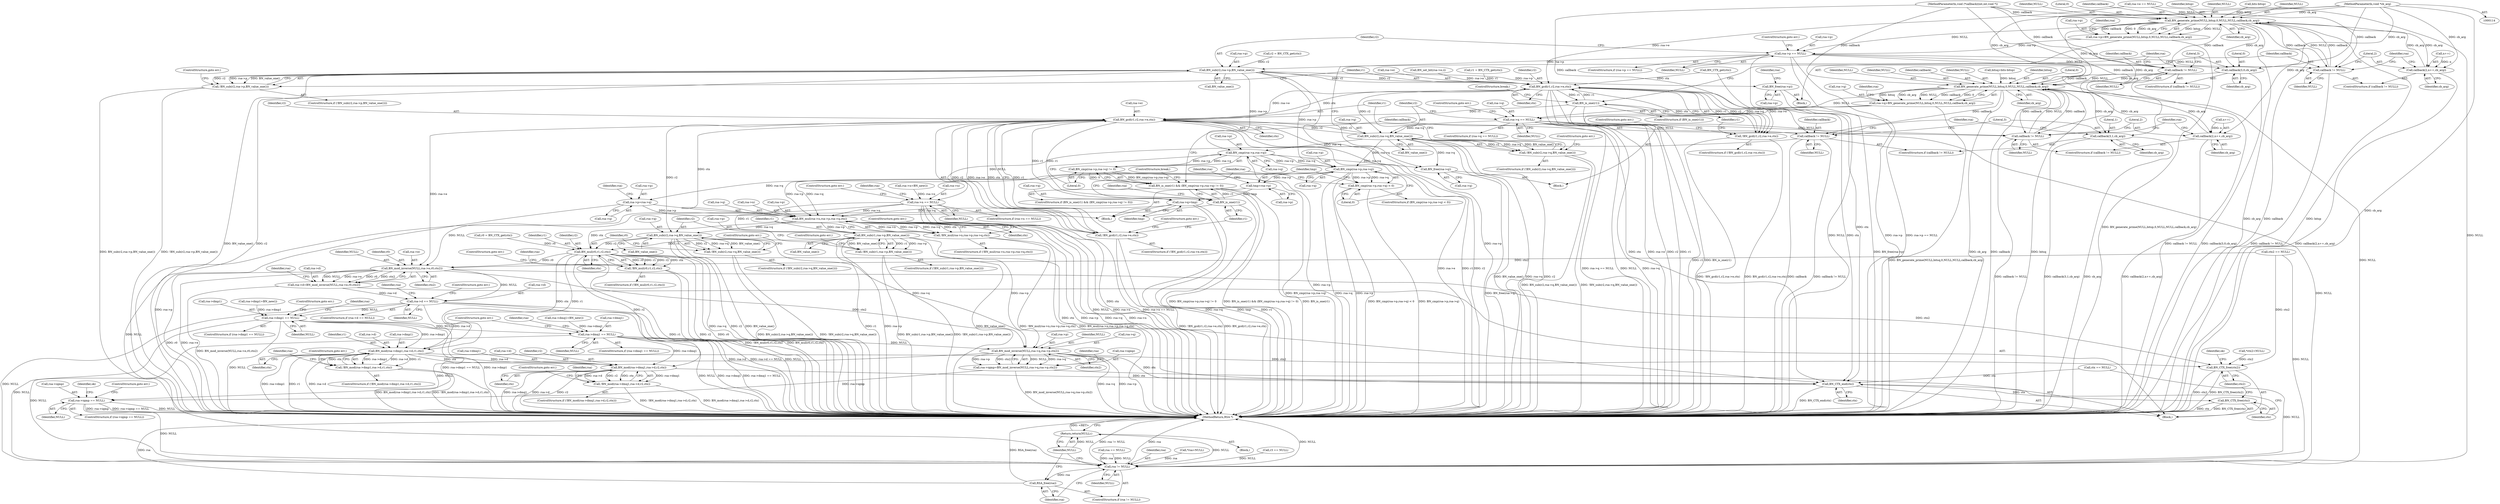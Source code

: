 digraph "0_openssl_db82b8f9bd432a59aea8e1014694e15fc457c2bb@pointer" {
"1000118" [label="(MethodParameterIn,void *cb_arg)"];
"1000262" [label="(Call,BN_generate_prime(NULL,bitsp,0,NULL,NULL,callback,cb_arg))"];
"1000258" [label="(Call,rsa->p=BN_generate_prime(NULL,bitsp,0,NULL,NULL,callback,cb_arg))"];
"1000271" [label="(Call,rsa->p == NULL)"];
"1000279" [label="(Call,BN_sub(r2,rsa->p,BN_value_one()))"];
"1000278" [label="(Call,!BN_sub(r2,rsa->p,BN_value_one()))"];
"1000288" [label="(Call,BN_gcd(r1,r2,rsa->e,ctx))"];
"1000287" [label="(Call,!BN_gcd(r1,r2,rsa->e,ctx))"];
"1000297" [label="(Call,BN_is_one(r1))"];
"1000353" [label="(Call,BN_gcd(r1,r2,rsa->e,ctx))"];
"1000344" [label="(Call,BN_sub(r2,rsa->q,BN_value_one()))"];
"1000343" [label="(Call,!BN_sub(r2,rsa->q,BN_value_one()))"];
"1000366" [label="(Call,BN_cmp(rsa->p,rsa->q))"];
"1000365" [label="(Call,BN_cmp(rsa->p,rsa->q) != 0)"];
"1000362" [label="(Call,BN_is_one(r1) && (BN_cmp(rsa->p,rsa->q) != 0))"];
"1000384" [label="(Call,BN_free(rsa->q))"];
"1000398" [label="(Call,BN_cmp(rsa->p,rsa->q))"];
"1000397" [label="(Call,BN_cmp(rsa->p,rsa->q) < 0)"];
"1000407" [label="(Call,tmp=rsa->p)"];
"1000419" [label="(Call,rsa->q=tmp)"];
"1000438" [label="(Call,BN_mul(rsa->n,rsa->p,rsa->q,ctx))"];
"1000437" [label="(Call,!BN_mul(rsa->n,rsa->p,rsa->q,ctx))"];
"1000452" [label="(Call,BN_sub(r1,rsa->p,BN_value_one()))"];
"1000451" [label="(Call,!BN_sub(r1,rsa->p,BN_value_one()))"];
"1000470" [label="(Call,BN_mul(r0,r1,r2,ctx))"];
"1000469" [label="(Call,!BN_mul(r0,r1,r2,ctx))"];
"1000480" [label="(Call,BN_mod_inverse(NULL,rsa->e,r0,ctx2))"];
"1000476" [label="(Call,rsa->d=BN_mod_inverse(NULL,rsa->e,r0,ctx2))"];
"1000488" [label="(Call,rsa->d == NULL)"];
"1000500" [label="(Call,rsa->dmp1 == NULL)"];
"1000508" [label="(Call,BN_mod(rsa->dmp1,rsa->d,r1,ctx))"];
"1000507" [label="(Call,!BN_mod(rsa->dmp1,rsa->d,r1,ctx))"];
"1000532" [label="(Call,BN_mod(rsa->dmq1,rsa->d,r2,ctx))"];
"1000531" [label="(Call,!BN_mod(rsa->dmq1,rsa->d,r2,ctx))"];
"1000578" [label="(Call,BN_CTX_end(ctx))"];
"1000580" [label="(Call,BN_CTX_free(ctx))"];
"1000524" [label="(Call,rsa->dmq1 == NULL)"];
"1000546" [label="(Call,BN_mod_inverse(NULL,rsa->q,rsa->p,ctx2))"];
"1000542" [label="(Call,rsa->iqmp=BN_mod_inverse(NULL,rsa->q,rsa->p,ctx2))"];
"1000556" [label="(Call,rsa->iqmp == NULL)"];
"1000589" [label="(Call,rsa != NULL)"];
"1000592" [label="(Call,RSA_free(rsa))"];
"1000594" [label="(Return,return(NULL);)"];
"1000582" [label="(Call,BN_CTX_free(ctx2))"];
"1000461" [label="(Call,BN_sub(r2,rsa->q,BN_value_one()))"];
"1000460" [label="(Call,!BN_sub(r2,rsa->q,BN_value_one()))"];
"1000412" [label="(Call,rsa->p=rsa->q)"];
"1000352" [label="(Call,!BN_gcd(r1,r2,rsa->e,ctx))"];
"1000363" [label="(Call,BN_is_one(r1))"];
"1000309" [label="(Call,BN_free(rsa->p))"];
"1000301" [label="(Call,callback != NULL)"];
"1000314" [label="(Call,callback != NULL)"];
"1000327" [label="(Call,BN_generate_prime(NULL,bitsq,0,NULL,NULL,callback,cb_arg))"];
"1000323" [label="(Call,rsa->q=BN_generate_prime(NULL,bitsq,0,NULL,NULL,callback,cb_arg))"];
"1000336" [label="(Call,rsa->q == NULL)"];
"1000376" [label="(Call,callback != NULL)"];
"1000389" [label="(Call,callback != NULL)"];
"1000430" [label="(Call,rsa->n == NULL)"];
"1000379" [label="(Call,callback(2,n++,cb_arg))"];
"1000392" [label="(Call,callback(3,1,cb_arg))"];
"1000304" [label="(Call,callback(2,n++,cb_arg))"];
"1000317" [label="(Call,callback(3,0,cb_arg))"];
"1000334" [label="(Identifier,cb_arg)"];
"1000530" [label="(ControlStructure,if (!BN_mod(rsa->dmq1,rsa->d,r2,ctx)))"];
"1000457" [label="(Call,BN_value_one())"];
"1000487" [label="(ControlStructure,if (rsa->d == NULL))"];
"1000481" [label="(Identifier,NULL)"];
"1000586" [label="(Identifier,ok)"];
"1000264" [label="(Identifier,bitsp)"];
"1000389" [label="(Call,callback != NULL)"];
"1000336" [label="(Call,rsa->q == NULL)"];
"1000251" [label="(Call,BN_set_bit(rsa->e,i))"];
"1000119" [label="(Block,)"];
"1000520" [label="(Identifier,rsa)"];
"1000454" [label="(Call,rsa->p)"];
"1000581" [label="(Identifier,ctx)"];
"1000436" [label="(ControlStructure,if (!BN_mul(rsa->n,rsa->p,rsa->q,ctx)))"];
"1000216" [label="(Call,rsa == NULL)"];
"1000325" [label="(Identifier,rsa)"];
"1000466" [label="(Call,BN_value_one())"];
"1000524" [label="(Call,rsa->dmq1 == NULL)"];
"1000298" [label="(Identifier,r1)"];
"1000392" [label="(Call,callback(3,1,cb_arg))"];
"1000533" [label="(Call,rsa->dmq1)"];
"1000402" [label="(Call,rsa->q)"];
"1000333" [label="(Identifier,callback)"];
"1000556" [label="(Call,rsa->iqmp == NULL)"];
"1000578" [label="(Call,BN_CTX_end(ctx))"];
"1000263" [label="(Identifier,NULL)"];
"1000431" [label="(Call,rsa->n)"];
"1000324" [label="(Call,rsa->q)"];
"1000435" [label="(ControlStructure,goto err;)"];
"1000453" [label="(Identifier,r1)"];
"1000448" [label="(Identifier,ctx)"];
"1000296" [label="(ControlStructure,if (BN_is_one(r1)))"];
"1000289" [label="(Identifier,r1)"];
"1000270" [label="(ControlStructure,if (rsa->p == NULL))"];
"1000346" [label="(Call,rsa->q)"];
"1000588" [label="(ControlStructure,if (rsa != NULL))"];
"1000469" [label="(Call,!BN_mul(r0,r1,r2,ctx))"];
"1000390" [label="(Identifier,callback)"];
"1000315" [label="(Identifier,callback)"];
"1000378" [label="(Identifier,NULL)"];
"1000302" [label="(Identifier,callback)"];
"1000284" [label="(Call,BN_value_one())"];
"1000582" [label="(Call,BN_CTX_free(ctx2))"];
"1000209" [label="(Call,bits-bitsp)"];
"1000485" [label="(Identifier,r0)"];
"1000458" [label="(ControlStructure,goto err;)"];
"1000332" [label="(Identifier,NULL)"];
"1000272" [label="(Call,rsa->p)"];
"1000551" [label="(Call,rsa->p)"];
"1000285" [label="(ControlStructure,goto err;)"];
"1000493" [label="(ControlStructure,goto err;)"];
"1000343" [label="(Call,!BN_sub(r2,rsa->q,BN_value_one()))"];
"1000342" [label="(ControlStructure,if (!BN_sub(r2,rsa->q,BN_value_one())))"];
"1000361" [label="(ControlStructure,if (BN_is_one(r1) && (BN_cmp(rsa->p,rsa->q) != 0)))"];
"1000257" [label="(Block,)"];
"1000397" [label="(Call,BN_cmp(rsa->p,rsa->q) < 0)"];
"1000489" [label="(Call,rsa->d)"];
"1000501" [label="(Call,rsa->dmp1)"];
"1000331" [label="(Identifier,NULL)"];
"1000338" [label="(Identifier,rsa)"];
"1000179" [label="(Call,r0 = BN_CTX_get(ctx))"];
"1000590" [label="(Identifier,rsa)"];
"1000290" [label="(Identifier,r2)"];
"1000460" [label="(Call,!BN_sub(r2,rsa->q,BN_value_one()))"];
"1000388" [label="(ControlStructure,if (callback != NULL))"];
"1000306" [label="(Call,n++)"];
"1000193" [label="(Call,BN_CTX_get(ctx))"];
"1000529" [label="(ControlStructure,goto err;)"];
"1000500" [label="(Call,rsa->dmp1 == NULL)"];
"1000322" [label="(Block,)"];
"1000291" [label="(Call,rsa->e)"];
"1000269" [label="(Identifier,cb_arg)"];
"1000118" [label="(MethodParameterIn,void *cb_arg)"];
"1000297" [label="(Call,BN_is_one(r1))"];
"1000534" [label="(Identifier,rsa)"];
"1000311" [label="(Identifier,rsa)"];
"1000317" [label="(Call,callback(3,0,cb_arg))"];
"1000381" [label="(Call,n++)"];
"1000294" [label="(Identifier,ctx)"];
"1000374" [label="(ControlStructure,break;)"];
"1000477" [label="(Call,rsa->d)"];
"1000368" [label="(Identifier,rsa)"];
"1000345" [label="(Identifier,r2)"];
"1000554" [label="(Identifier,ctx2)"];
"1000451" [label="(Call,!BN_sub(r1,rsa->p,BN_value_one()))"];
"1000518" [label="(Call,rsa->dmq1=BN_new())"];
"1000467" [label="(ControlStructure,goto err;)"];
"1000515" [label="(Identifier,r1)"];
"1000288" [label="(Call,BN_gcd(r1,r2,rsa->e,ctx))"];
"1000366" [label="(Call,BN_cmp(rsa->p,rsa->q))"];
"1000398" [label="(Call,BN_cmp(rsa->p,rsa->q))"];
"1000544" [label="(Identifier,rsa)"];
"1000440" [label="(Identifier,rsa)"];
"1000394" [label="(Literal,1)"];
"1000589" [label="(Call,rsa != NULL)"];
"1000480" [label="(Call,BN_mod_inverse(NULL,rsa->e,r0,ctx2))"];
"1000276" [label="(ControlStructure,goto err;)"];
"1000450" [label="(ControlStructure,if (!BN_sub(r1,rsa->p,BN_value_one())))"];
"1000173" [label="(Call,ctx2 == NULL)"];
"1000226" [label="(Call,rsa->e == NULL)"];
"1000280" [label="(Identifier,r2)"];
"1000536" [label="(Call,rsa->d)"];
"1000352" [label="(Call,!BN_gcd(r1,r2,rsa->e,ctx))"];
"1000301" [label="(Call,callback != NULL)"];
"1000287" [label="(Call,!BN_gcd(r1,r2,rsa->e,ctx))"];
"1000471" [label="(Identifier,r0)"];
"1000499" [label="(ControlStructure,if (rsa->dmp1 == NULL))"];
"1000528" [label="(Identifier,NULL)"];
"1000354" [label="(Identifier,r1)"];
"1000370" [label="(Call,rsa->q)"];
"1000486" [label="(Identifier,ctx2)"];
"1000299" [label="(ControlStructure,break;)"];
"1000376" [label="(Call,callback != NULL)"];
"1000507" [label="(Call,!BN_mod(rsa->dmp1,rsa->d,r1,ctx))"];
"1000547" [label="(Identifier,NULL)"];
"1000472" [label="(Identifier,r1)"];
"1000275" [label="(Identifier,NULL)"];
"1000259" [label="(Call,rsa->p)"];
"1000416" [label="(Call,rsa->q)"];
"1000318" [label="(Literal,3)"];
"1000351" [label="(ControlStructure,if (!BN_gcd(r1,r2,rsa->e,ctx)))"];
"1000121" [label="(Call,*rsa=NULL)"];
"1000476" [label="(Call,rsa->d=BN_mod_inverse(NULL,rsa->e,r0,ctx2))"];
"1000305" [label="(Literal,2)"];
"1000445" [label="(Call,rsa->q)"];
"1000439" [label="(Call,rsa->n)"];
"1000353" [label="(Call,BN_gcd(r1,r2,rsa->e,ctx))"];
"1000367" [label="(Call,rsa->p)"];
"1000335" [label="(ControlStructure,if (rsa->q == NULL))"];
"1000385" [label="(Call,rsa->q)"];
"1000314" [label="(Call,callback != NULL)"];
"1000350" [label="(ControlStructure,goto err;)"];
"1000267" [label="(Identifier,NULL)"];
"1000183" [label="(Call,r1 = BN_CTX_get(ctx))"];
"1000271" [label="(Call,rsa->p == NULL)"];
"1000512" [label="(Call,rsa->d)"];
"1000426" [label="(Identifier,rsa)"];
"1000473" [label="(Identifier,r2)"];
"1000494" [label="(Call,rsa->dmp1=BN_new())"];
"1000594" [label="(Return,return(NULL);)"];
"1000158" [label="(Call,*ctx2=NULL)"];
"1000165" [label="(Call,ctx == NULL)"];
"1000463" [label="(Call,rsa->q)"];
"1000468" [label="(ControlStructure,if (!BN_mul(r0,r1,r2,ctx)))"];
"1000310" [label="(Call,rsa->p)"];
"1000323" [label="(Call,rsa->q=BN_generate_prime(NULL,bitsq,0,NULL,NULL,callback,cb_arg))"];
"1000295" [label="(ControlStructure,goto err;)"];
"1000286" [label="(ControlStructure,if (!BN_gcd(r1,r2,rsa->e,ctx)))"];
"1000599" [label="(MethodReturn,RSA *)"];
"1000300" [label="(ControlStructure,if (callback != NULL))"];
"1000320" [label="(Identifier,cb_arg)"];
"1000412" [label="(Call,rsa->p=rsa->q)"];
"1000580" [label="(Call,BN_CTX_free(ctx))"];
"1000591" [label="(Identifier,NULL)"];
"1000423" [label="(Identifier,tmp)"];
"1000419" [label="(Call,rsa->q=tmp)"];
"1000266" [label="(Identifier,NULL)"];
"1000558" [label="(Identifier,rsa)"];
"1000328" [label="(Identifier,NULL)"];
"1000379" [label="(Call,callback(2,n++,cb_arg))"];
"1000363" [label="(Call,BN_is_one(r1))"];
"1000420" [label="(Call,rsa->q)"];
"1000273" [label="(Identifier,rsa)"];
"1000504" [label="(Identifier,NULL)"];
"1000281" [label="(Call,rsa->p)"];
"1000434" [label="(Identifier,NULL)"];
"1000540" [label="(Identifier,ctx)"];
"1000380" [label="(Literal,2)"];
"1000303" [label="(Identifier,NULL)"];
"1000313" [label="(ControlStructure,if (callback != NULL))"];
"1000414" [label="(Identifier,rsa)"];
"1000525" [label="(Call,rsa->dmq1)"];
"1000260" [label="(Identifier,rsa)"];
"1000117" [label="(MethodParameterIn,void (*callback)(int,int,void *))"];
"1000595" [label="(Identifier,NULL)"];
"1000539" [label="(Identifier,r2)"];
"1000517" [label="(ControlStructure,goto err;)"];
"1000384" [label="(Call,BN_free(rsa->q))"];
"1000470" [label="(Call,BN_mul(r0,r1,r2,ctx))"];
"1000308" [label="(Identifier,cb_arg)"];
"1000355" [label="(Identifier,r2)"];
"1000373" [label="(Literal,0)"];
"1000474" [label="(Identifier,ctx)"];
"1000475" [label="(ControlStructure,goto err;)"];
"1000340" [label="(Identifier,NULL)"];
"1000560" [label="(Identifier,NULL)"];
"1000187" [label="(Call,r2 = BN_CTX_get(ctx))"];
"1000430" [label="(Call,rsa->n == NULL)"];
"1000506" [label="(ControlStructure,if (!BN_mod(rsa->dmp1,rsa->d,r1,ctx)))"];
"1000344" [label="(Call,BN_sub(r2,rsa->q,BN_value_one()))"];
"1000327" [label="(Call,BN_generate_prime(NULL,bitsq,0,NULL,NULL,callback,cb_arg))"];
"1000592" [label="(Call,RSA_free(rsa))"];
"1000319" [label="(Literal,0)"];
"1000393" [label="(Literal,3)"];
"1000492" [label="(Identifier,NULL)"];
"1000377" [label="(Identifier,callback)"];
"1000396" [label="(ControlStructure,if (BN_cmp(rsa->p,rsa->q) < 0))"];
"1000452" [label="(Call,BN_sub(r1,rsa->p,BN_value_one()))"];
"1000561" [label="(ControlStructure,goto err;)"];
"1000360" [label="(ControlStructure,goto err;)"];
"1000409" [label="(Call,rsa->p)"];
"1000459" [label="(ControlStructure,if (!BN_sub(r2,rsa->q,BN_value_one())))"];
"1000557" [label="(Call,rsa->iqmp)"];
"1000316" [label="(Identifier,NULL)"];
"1000505" [label="(ControlStructure,goto err;)"];
"1000362" [label="(Call,BN_is_one(r1) && (BN_cmp(rsa->p,rsa->q) != 0))"];
"1000543" [label="(Call,rsa->iqmp)"];
"1000424" [label="(Call,rsa->n=BN_new())"];
"1000406" [label="(Block,)"];
"1000341" [label="(ControlStructure,goto err;)"];
"1000386" [label="(Identifier,rsa)"];
"1000359" [label="(Identifier,ctx)"];
"1000438" [label="(Call,BN_mul(rsa->n,rsa->p,rsa->q,ctx))"];
"1000478" [label="(Identifier,rsa)"];
"1000482" [label="(Call,rsa->e)"];
"1000510" [label="(Identifier,rsa)"];
"1000207" [label="(Call,bitsq=bits-bitsp)"];
"1000265" [label="(Literal,0)"];
"1000516" [label="(Identifier,ctx)"];
"1000509" [label="(Call,rsa->dmp1)"];
"1000268" [label="(Identifier,callback)"];
"1000531" [label="(Call,!BN_mod(rsa->dmq1,rsa->d,r2,ctx))"];
"1000563" [label="(Identifier,ok)"];
"1000349" [label="(Call,BN_value_one())"];
"1000408" [label="(Identifier,tmp)"];
"1000546" [label="(Call,BN_mod_inverse(NULL,rsa->q,rsa->p,ctx2))"];
"1000532" [label="(Call,BN_mod(rsa->dmq1,rsa->d,r2,ctx))"];
"1000462" [label="(Identifier,r2)"];
"1000400" [label="(Identifier,rsa)"];
"1000437" [label="(Call,!BN_mul(rsa->n,rsa->p,rsa->q,ctx))"];
"1000356" [label="(Call,rsa->e)"];
"1000258" [label="(Call,rsa->p=BN_generate_prime(NULL,bitsp,0,NULL,NULL,callback,cb_arg))"];
"1000488" [label="(Call,rsa->d == NULL)"];
"1000262" [label="(Call,BN_generate_prime(NULL,bitsp,0,NULL,NULL,callback,cb_arg))"];
"1000364" [label="(Identifier,r1)"];
"1000395" [label="(Identifier,cb_arg)"];
"1000461" [label="(Call,BN_sub(r2,rsa->q,BN_value_one()))"];
"1000399" [label="(Call,rsa->p)"];
"1000548" [label="(Call,rsa->q)"];
"1000541" [label="(ControlStructure,goto err;)"];
"1000583" [label="(Identifier,ctx2)"];
"1000413" [label="(Call,rsa->p)"];
"1000593" [label="(Identifier,rsa)"];
"1000442" [label="(Call,rsa->p)"];
"1000496" [label="(Identifier,rsa)"];
"1000542" [label="(Call,rsa->iqmp=BN_mod_inverse(NULL,rsa->q,rsa->p,ctx2))"];
"1000407" [label="(Call,tmp=rsa->p)"];
"1000587" [label="(Block,)"];
"1000579" [label="(Identifier,ctx)"];
"1000429" [label="(ControlStructure,if (rsa->n == NULL))"];
"1000555" [label="(ControlStructure,if (rsa->iqmp == NULL))"];
"1000391" [label="(Identifier,NULL)"];
"1000383" [label="(Identifier,cb_arg)"];
"1000490" [label="(Identifier,rsa)"];
"1000523" [label="(ControlStructure,if (rsa->dmq1 == NULL))"];
"1000304" [label="(Call,callback(2,n++,cb_arg))"];
"1000196" [label="(Call,r3 == NULL)"];
"1000421" [label="(Identifier,rsa)"];
"1000329" [label="(Identifier,bitsq)"];
"1000365" [label="(Call,BN_cmp(rsa->p,rsa->q) != 0)"];
"1000330" [label="(Literal,0)"];
"1000375" [label="(ControlStructure,if (callback != NULL))"];
"1000405" [label="(Literal,0)"];
"1000278" [label="(Call,!BN_sub(r2,rsa->p,BN_value_one()))"];
"1000449" [label="(ControlStructure,goto err;)"];
"1000508" [label="(Call,BN_mod(rsa->dmp1,rsa->d,r1,ctx))"];
"1000279" [label="(Call,BN_sub(r2,rsa->p,BN_value_one()))"];
"1000337" [label="(Call,rsa->q)"];
"1000277" [label="(ControlStructure,if (!BN_sub(r2,rsa->p,BN_value_one())))"];
"1000309" [label="(Call,BN_free(rsa->p))"];
"1000118" -> "1000114"  [label="AST: "];
"1000118" -> "1000599"  [label="DDG: cb_arg"];
"1000118" -> "1000262"  [label="DDG: cb_arg"];
"1000118" -> "1000304"  [label="DDG: cb_arg"];
"1000118" -> "1000317"  [label="DDG: cb_arg"];
"1000118" -> "1000327"  [label="DDG: cb_arg"];
"1000118" -> "1000379"  [label="DDG: cb_arg"];
"1000118" -> "1000392"  [label="DDG: cb_arg"];
"1000262" -> "1000258"  [label="AST: "];
"1000262" -> "1000269"  [label="CFG: "];
"1000263" -> "1000262"  [label="AST: "];
"1000264" -> "1000262"  [label="AST: "];
"1000265" -> "1000262"  [label="AST: "];
"1000266" -> "1000262"  [label="AST: "];
"1000267" -> "1000262"  [label="AST: "];
"1000268" -> "1000262"  [label="AST: "];
"1000269" -> "1000262"  [label="AST: "];
"1000258" -> "1000262"  [label="CFG: "];
"1000262" -> "1000599"  [label="DDG: cb_arg"];
"1000262" -> "1000599"  [label="DDG: callback"];
"1000262" -> "1000599"  [label="DDG: bitsp"];
"1000262" -> "1000258"  [label="DDG: bitsp"];
"1000262" -> "1000258"  [label="DDG: NULL"];
"1000262" -> "1000258"  [label="DDG: callback"];
"1000262" -> "1000258"  [label="DDG: 0"];
"1000262" -> "1000258"  [label="DDG: cb_arg"];
"1000301" -> "1000262"  [label="DDG: NULL"];
"1000301" -> "1000262"  [label="DDG: callback"];
"1000226" -> "1000262"  [label="DDG: NULL"];
"1000209" -> "1000262"  [label="DDG: bitsp"];
"1000117" -> "1000262"  [label="DDG: callback"];
"1000304" -> "1000262"  [label="DDG: cb_arg"];
"1000262" -> "1000271"  [label="DDG: NULL"];
"1000262" -> "1000301"  [label="DDG: callback"];
"1000262" -> "1000304"  [label="DDG: cb_arg"];
"1000262" -> "1000314"  [label="DDG: callback"];
"1000262" -> "1000317"  [label="DDG: cb_arg"];
"1000262" -> "1000327"  [label="DDG: cb_arg"];
"1000258" -> "1000257"  [label="AST: "];
"1000259" -> "1000258"  [label="AST: "];
"1000273" -> "1000258"  [label="CFG: "];
"1000258" -> "1000599"  [label="DDG: BN_generate_prime(NULL,bitsp,0,NULL,NULL,callback,cb_arg)"];
"1000258" -> "1000271"  [label="DDG: rsa->p"];
"1000271" -> "1000270"  [label="AST: "];
"1000271" -> "1000275"  [label="CFG: "];
"1000272" -> "1000271"  [label="AST: "];
"1000275" -> "1000271"  [label="AST: "];
"1000276" -> "1000271"  [label="CFG: "];
"1000280" -> "1000271"  [label="CFG: "];
"1000271" -> "1000599"  [label="DDG: NULL"];
"1000271" -> "1000599"  [label="DDG: rsa->p"];
"1000271" -> "1000599"  [label="DDG: rsa->p == NULL"];
"1000271" -> "1000279"  [label="DDG: rsa->p"];
"1000271" -> "1000301"  [label="DDG: NULL"];
"1000271" -> "1000314"  [label="DDG: NULL"];
"1000271" -> "1000589"  [label="DDG: NULL"];
"1000279" -> "1000278"  [label="AST: "];
"1000279" -> "1000284"  [label="CFG: "];
"1000280" -> "1000279"  [label="AST: "];
"1000281" -> "1000279"  [label="AST: "];
"1000284" -> "1000279"  [label="AST: "];
"1000278" -> "1000279"  [label="CFG: "];
"1000279" -> "1000599"  [label="DDG: BN_value_one()"];
"1000279" -> "1000599"  [label="DDG: r2"];
"1000279" -> "1000599"  [label="DDG: rsa->p"];
"1000279" -> "1000278"  [label="DDG: r2"];
"1000279" -> "1000278"  [label="DDG: rsa->p"];
"1000279" -> "1000278"  [label="DDG: BN_value_one()"];
"1000187" -> "1000279"  [label="DDG: r2"];
"1000288" -> "1000279"  [label="DDG: r2"];
"1000279" -> "1000288"  [label="DDG: r2"];
"1000279" -> "1000309"  [label="DDG: rsa->p"];
"1000279" -> "1000366"  [label="DDG: rsa->p"];
"1000279" -> "1000398"  [label="DDG: rsa->p"];
"1000278" -> "1000277"  [label="AST: "];
"1000285" -> "1000278"  [label="CFG: "];
"1000289" -> "1000278"  [label="CFG: "];
"1000278" -> "1000599"  [label="DDG: !BN_sub(r2,rsa->p,BN_value_one())"];
"1000278" -> "1000599"  [label="DDG: BN_sub(r2,rsa->p,BN_value_one())"];
"1000288" -> "1000287"  [label="AST: "];
"1000288" -> "1000294"  [label="CFG: "];
"1000289" -> "1000288"  [label="AST: "];
"1000290" -> "1000288"  [label="AST: "];
"1000291" -> "1000288"  [label="AST: "];
"1000294" -> "1000288"  [label="AST: "];
"1000287" -> "1000288"  [label="CFG: "];
"1000288" -> "1000599"  [label="DDG: rsa->e"];
"1000288" -> "1000599"  [label="DDG: r2"];
"1000288" -> "1000599"  [label="DDG: r1"];
"1000288" -> "1000287"  [label="DDG: r1"];
"1000288" -> "1000287"  [label="DDG: r2"];
"1000288" -> "1000287"  [label="DDG: rsa->e"];
"1000288" -> "1000287"  [label="DDG: ctx"];
"1000297" -> "1000288"  [label="DDG: r1"];
"1000183" -> "1000288"  [label="DDG: r1"];
"1000226" -> "1000288"  [label="DDG: rsa->e"];
"1000251" -> "1000288"  [label="DDG: rsa->e"];
"1000193" -> "1000288"  [label="DDG: ctx"];
"1000288" -> "1000297"  [label="DDG: r1"];
"1000288" -> "1000344"  [label="DDG: r2"];
"1000288" -> "1000353"  [label="DDG: rsa->e"];
"1000288" -> "1000353"  [label="DDG: ctx"];
"1000288" -> "1000578"  [label="DDG: ctx"];
"1000287" -> "1000286"  [label="AST: "];
"1000295" -> "1000287"  [label="CFG: "];
"1000298" -> "1000287"  [label="CFG: "];
"1000287" -> "1000599"  [label="DDG: !BN_gcd(r1,r2,rsa->e,ctx)"];
"1000287" -> "1000599"  [label="DDG: BN_gcd(r1,r2,rsa->e,ctx)"];
"1000297" -> "1000296"  [label="AST: "];
"1000297" -> "1000298"  [label="CFG: "];
"1000298" -> "1000297"  [label="AST: "];
"1000299" -> "1000297"  [label="CFG: "];
"1000302" -> "1000297"  [label="CFG: "];
"1000297" -> "1000599"  [label="DDG: r1"];
"1000297" -> "1000599"  [label="DDG: BN_is_one(r1)"];
"1000297" -> "1000353"  [label="DDG: r1"];
"1000353" -> "1000352"  [label="AST: "];
"1000353" -> "1000359"  [label="CFG: "];
"1000354" -> "1000353"  [label="AST: "];
"1000355" -> "1000353"  [label="AST: "];
"1000356" -> "1000353"  [label="AST: "];
"1000359" -> "1000353"  [label="AST: "];
"1000352" -> "1000353"  [label="CFG: "];
"1000353" -> "1000599"  [label="DDG: rsa->e"];
"1000353" -> "1000599"  [label="DDG: r1"];
"1000353" -> "1000599"  [label="DDG: r2"];
"1000353" -> "1000344"  [label="DDG: r2"];
"1000353" -> "1000352"  [label="DDG: r1"];
"1000353" -> "1000352"  [label="DDG: r2"];
"1000353" -> "1000352"  [label="DDG: rsa->e"];
"1000353" -> "1000352"  [label="DDG: ctx"];
"1000363" -> "1000353"  [label="DDG: r1"];
"1000344" -> "1000353"  [label="DDG: r2"];
"1000353" -> "1000363"  [label="DDG: r1"];
"1000353" -> "1000438"  [label="DDG: ctx"];
"1000353" -> "1000461"  [label="DDG: r2"];
"1000353" -> "1000480"  [label="DDG: rsa->e"];
"1000353" -> "1000578"  [label="DDG: ctx"];
"1000344" -> "1000343"  [label="AST: "];
"1000344" -> "1000349"  [label="CFG: "];
"1000345" -> "1000344"  [label="AST: "];
"1000346" -> "1000344"  [label="AST: "];
"1000349" -> "1000344"  [label="AST: "];
"1000343" -> "1000344"  [label="CFG: "];
"1000344" -> "1000599"  [label="DDG: BN_value_one()"];
"1000344" -> "1000599"  [label="DDG: rsa->q"];
"1000344" -> "1000599"  [label="DDG: r2"];
"1000344" -> "1000343"  [label="DDG: r2"];
"1000344" -> "1000343"  [label="DDG: rsa->q"];
"1000344" -> "1000343"  [label="DDG: BN_value_one()"];
"1000336" -> "1000344"  [label="DDG: rsa->q"];
"1000344" -> "1000366"  [label="DDG: rsa->q"];
"1000344" -> "1000384"  [label="DDG: rsa->q"];
"1000344" -> "1000398"  [label="DDG: rsa->q"];
"1000343" -> "1000342"  [label="AST: "];
"1000350" -> "1000343"  [label="CFG: "];
"1000354" -> "1000343"  [label="CFG: "];
"1000343" -> "1000599"  [label="DDG: BN_sub(r2,rsa->q,BN_value_one())"];
"1000343" -> "1000599"  [label="DDG: !BN_sub(r2,rsa->q,BN_value_one())"];
"1000366" -> "1000365"  [label="AST: "];
"1000366" -> "1000370"  [label="CFG: "];
"1000367" -> "1000366"  [label="AST: "];
"1000370" -> "1000366"  [label="AST: "];
"1000373" -> "1000366"  [label="CFG: "];
"1000366" -> "1000599"  [label="DDG: rsa->p"];
"1000366" -> "1000365"  [label="DDG: rsa->p"];
"1000366" -> "1000365"  [label="DDG: rsa->q"];
"1000366" -> "1000384"  [label="DDG: rsa->q"];
"1000366" -> "1000398"  [label="DDG: rsa->p"];
"1000366" -> "1000398"  [label="DDG: rsa->q"];
"1000365" -> "1000362"  [label="AST: "];
"1000365" -> "1000373"  [label="CFG: "];
"1000373" -> "1000365"  [label="AST: "];
"1000362" -> "1000365"  [label="CFG: "];
"1000365" -> "1000599"  [label="DDG: BN_cmp(rsa->p,rsa->q)"];
"1000365" -> "1000362"  [label="DDG: BN_cmp(rsa->p,rsa->q)"];
"1000365" -> "1000362"  [label="DDG: 0"];
"1000362" -> "1000361"  [label="AST: "];
"1000362" -> "1000363"  [label="CFG: "];
"1000363" -> "1000362"  [label="AST: "];
"1000374" -> "1000362"  [label="CFG: "];
"1000377" -> "1000362"  [label="CFG: "];
"1000362" -> "1000599"  [label="DDG: BN_cmp(rsa->p,rsa->q) != 0"];
"1000362" -> "1000599"  [label="DDG: BN_is_one(r1) && (BN_cmp(rsa->p,rsa->q) != 0)"];
"1000362" -> "1000599"  [label="DDG: BN_is_one(r1)"];
"1000363" -> "1000362"  [label="DDG: r1"];
"1000384" -> "1000322"  [label="AST: "];
"1000384" -> "1000385"  [label="CFG: "];
"1000385" -> "1000384"  [label="AST: "];
"1000325" -> "1000384"  [label="CFG: "];
"1000384" -> "1000599"  [label="DDG: BN_free(rsa->q)"];
"1000398" -> "1000397"  [label="AST: "];
"1000398" -> "1000402"  [label="CFG: "];
"1000399" -> "1000398"  [label="AST: "];
"1000402" -> "1000398"  [label="AST: "];
"1000405" -> "1000398"  [label="CFG: "];
"1000398" -> "1000599"  [label="DDG: rsa->q"];
"1000398" -> "1000599"  [label="DDG: rsa->p"];
"1000398" -> "1000397"  [label="DDG: rsa->p"];
"1000398" -> "1000397"  [label="DDG: rsa->q"];
"1000398" -> "1000407"  [label="DDG: rsa->p"];
"1000398" -> "1000412"  [label="DDG: rsa->q"];
"1000398" -> "1000438"  [label="DDG: rsa->p"];
"1000398" -> "1000438"  [label="DDG: rsa->q"];
"1000397" -> "1000396"  [label="AST: "];
"1000397" -> "1000405"  [label="CFG: "];
"1000405" -> "1000397"  [label="AST: "];
"1000408" -> "1000397"  [label="CFG: "];
"1000426" -> "1000397"  [label="CFG: "];
"1000397" -> "1000599"  [label="DDG: BN_cmp(rsa->p,rsa->q) < 0"];
"1000397" -> "1000599"  [label="DDG: BN_cmp(rsa->p,rsa->q)"];
"1000407" -> "1000406"  [label="AST: "];
"1000407" -> "1000409"  [label="CFG: "];
"1000408" -> "1000407"  [label="AST: "];
"1000409" -> "1000407"  [label="AST: "];
"1000414" -> "1000407"  [label="CFG: "];
"1000407" -> "1000419"  [label="DDG: tmp"];
"1000419" -> "1000406"  [label="AST: "];
"1000419" -> "1000423"  [label="CFG: "];
"1000420" -> "1000419"  [label="AST: "];
"1000423" -> "1000419"  [label="AST: "];
"1000426" -> "1000419"  [label="CFG: "];
"1000419" -> "1000599"  [label="DDG: rsa->q"];
"1000419" -> "1000599"  [label="DDG: tmp"];
"1000419" -> "1000438"  [label="DDG: rsa->q"];
"1000438" -> "1000437"  [label="AST: "];
"1000438" -> "1000448"  [label="CFG: "];
"1000439" -> "1000438"  [label="AST: "];
"1000442" -> "1000438"  [label="AST: "];
"1000445" -> "1000438"  [label="AST: "];
"1000448" -> "1000438"  [label="AST: "];
"1000437" -> "1000438"  [label="CFG: "];
"1000438" -> "1000599"  [label="DDG: rsa->p"];
"1000438" -> "1000599"  [label="DDG: rsa->q"];
"1000438" -> "1000599"  [label="DDG: rsa->n"];
"1000438" -> "1000437"  [label="DDG: rsa->n"];
"1000438" -> "1000437"  [label="DDG: rsa->p"];
"1000438" -> "1000437"  [label="DDG: rsa->q"];
"1000438" -> "1000437"  [label="DDG: ctx"];
"1000430" -> "1000438"  [label="DDG: rsa->n"];
"1000412" -> "1000438"  [label="DDG: rsa->p"];
"1000438" -> "1000452"  [label="DDG: rsa->p"];
"1000438" -> "1000461"  [label="DDG: rsa->q"];
"1000438" -> "1000470"  [label="DDG: ctx"];
"1000438" -> "1000578"  [label="DDG: ctx"];
"1000437" -> "1000436"  [label="AST: "];
"1000449" -> "1000437"  [label="CFG: "];
"1000453" -> "1000437"  [label="CFG: "];
"1000437" -> "1000599"  [label="DDG: !BN_mul(rsa->n,rsa->p,rsa->q,ctx)"];
"1000437" -> "1000599"  [label="DDG: BN_mul(rsa->n,rsa->p,rsa->q,ctx)"];
"1000452" -> "1000451"  [label="AST: "];
"1000452" -> "1000457"  [label="CFG: "];
"1000453" -> "1000452"  [label="AST: "];
"1000454" -> "1000452"  [label="AST: "];
"1000457" -> "1000452"  [label="AST: "];
"1000451" -> "1000452"  [label="CFG: "];
"1000452" -> "1000599"  [label="DDG: BN_value_one()"];
"1000452" -> "1000599"  [label="DDG: r1"];
"1000452" -> "1000599"  [label="DDG: rsa->p"];
"1000452" -> "1000451"  [label="DDG: r1"];
"1000452" -> "1000451"  [label="DDG: rsa->p"];
"1000452" -> "1000451"  [label="DDG: BN_value_one()"];
"1000363" -> "1000452"  [label="DDG: r1"];
"1000452" -> "1000470"  [label="DDG: r1"];
"1000452" -> "1000546"  [label="DDG: rsa->p"];
"1000451" -> "1000450"  [label="AST: "];
"1000458" -> "1000451"  [label="CFG: "];
"1000462" -> "1000451"  [label="CFG: "];
"1000451" -> "1000599"  [label="DDG: BN_sub(r1,rsa->p,BN_value_one())"];
"1000451" -> "1000599"  [label="DDG: !BN_sub(r1,rsa->p,BN_value_one())"];
"1000470" -> "1000469"  [label="AST: "];
"1000470" -> "1000474"  [label="CFG: "];
"1000471" -> "1000470"  [label="AST: "];
"1000472" -> "1000470"  [label="AST: "];
"1000473" -> "1000470"  [label="AST: "];
"1000474" -> "1000470"  [label="AST: "];
"1000469" -> "1000470"  [label="CFG: "];
"1000470" -> "1000599"  [label="DDG: r1"];
"1000470" -> "1000599"  [label="DDG: r2"];
"1000470" -> "1000599"  [label="DDG: r0"];
"1000470" -> "1000469"  [label="DDG: r0"];
"1000470" -> "1000469"  [label="DDG: r1"];
"1000470" -> "1000469"  [label="DDG: r2"];
"1000470" -> "1000469"  [label="DDG: ctx"];
"1000179" -> "1000470"  [label="DDG: r0"];
"1000461" -> "1000470"  [label="DDG: r2"];
"1000470" -> "1000480"  [label="DDG: r0"];
"1000470" -> "1000508"  [label="DDG: r1"];
"1000470" -> "1000508"  [label="DDG: ctx"];
"1000470" -> "1000532"  [label="DDG: r2"];
"1000470" -> "1000578"  [label="DDG: ctx"];
"1000469" -> "1000468"  [label="AST: "];
"1000475" -> "1000469"  [label="CFG: "];
"1000478" -> "1000469"  [label="CFG: "];
"1000469" -> "1000599"  [label="DDG: !BN_mul(r0,r1,r2,ctx)"];
"1000469" -> "1000599"  [label="DDG: BN_mul(r0,r1,r2,ctx)"];
"1000480" -> "1000476"  [label="AST: "];
"1000480" -> "1000486"  [label="CFG: "];
"1000481" -> "1000480"  [label="AST: "];
"1000482" -> "1000480"  [label="AST: "];
"1000485" -> "1000480"  [label="AST: "];
"1000486" -> "1000480"  [label="AST: "];
"1000476" -> "1000480"  [label="CFG: "];
"1000480" -> "1000599"  [label="DDG: r0"];
"1000480" -> "1000599"  [label="DDG: rsa->e"];
"1000480" -> "1000476"  [label="DDG: NULL"];
"1000480" -> "1000476"  [label="DDG: rsa->e"];
"1000480" -> "1000476"  [label="DDG: r0"];
"1000480" -> "1000476"  [label="DDG: ctx2"];
"1000430" -> "1000480"  [label="DDG: NULL"];
"1000173" -> "1000480"  [label="DDG: ctx2"];
"1000480" -> "1000488"  [label="DDG: NULL"];
"1000480" -> "1000546"  [label="DDG: ctx2"];
"1000480" -> "1000582"  [label="DDG: ctx2"];
"1000476" -> "1000119"  [label="AST: "];
"1000477" -> "1000476"  [label="AST: "];
"1000490" -> "1000476"  [label="CFG: "];
"1000476" -> "1000599"  [label="DDG: BN_mod_inverse(NULL,rsa->e,r0,ctx2)"];
"1000476" -> "1000488"  [label="DDG: rsa->d"];
"1000488" -> "1000487"  [label="AST: "];
"1000488" -> "1000492"  [label="CFG: "];
"1000489" -> "1000488"  [label="AST: "];
"1000492" -> "1000488"  [label="AST: "];
"1000493" -> "1000488"  [label="CFG: "];
"1000496" -> "1000488"  [label="CFG: "];
"1000488" -> "1000599"  [label="DDG: rsa->d"];
"1000488" -> "1000599"  [label="DDG: rsa->d == NULL"];
"1000488" -> "1000599"  [label="DDG: NULL"];
"1000488" -> "1000500"  [label="DDG: NULL"];
"1000488" -> "1000508"  [label="DDG: rsa->d"];
"1000488" -> "1000589"  [label="DDG: NULL"];
"1000500" -> "1000499"  [label="AST: "];
"1000500" -> "1000504"  [label="CFG: "];
"1000501" -> "1000500"  [label="AST: "];
"1000504" -> "1000500"  [label="AST: "];
"1000505" -> "1000500"  [label="CFG: "];
"1000510" -> "1000500"  [label="CFG: "];
"1000500" -> "1000599"  [label="DDG: rsa->dmp1 == NULL"];
"1000500" -> "1000599"  [label="DDG: rsa->dmp1"];
"1000500" -> "1000599"  [label="DDG: NULL"];
"1000494" -> "1000500"  [label="DDG: rsa->dmp1"];
"1000500" -> "1000508"  [label="DDG: rsa->dmp1"];
"1000500" -> "1000524"  [label="DDG: NULL"];
"1000500" -> "1000589"  [label="DDG: NULL"];
"1000508" -> "1000507"  [label="AST: "];
"1000508" -> "1000516"  [label="CFG: "];
"1000509" -> "1000508"  [label="AST: "];
"1000512" -> "1000508"  [label="AST: "];
"1000515" -> "1000508"  [label="AST: "];
"1000516" -> "1000508"  [label="AST: "];
"1000507" -> "1000508"  [label="CFG: "];
"1000508" -> "1000599"  [label="DDG: rsa->dmp1"];
"1000508" -> "1000599"  [label="DDG: r1"];
"1000508" -> "1000599"  [label="DDG: rsa->d"];
"1000508" -> "1000507"  [label="DDG: rsa->dmp1"];
"1000508" -> "1000507"  [label="DDG: rsa->d"];
"1000508" -> "1000507"  [label="DDG: r1"];
"1000508" -> "1000507"  [label="DDG: ctx"];
"1000508" -> "1000532"  [label="DDG: rsa->d"];
"1000508" -> "1000532"  [label="DDG: ctx"];
"1000508" -> "1000578"  [label="DDG: ctx"];
"1000507" -> "1000506"  [label="AST: "];
"1000517" -> "1000507"  [label="CFG: "];
"1000520" -> "1000507"  [label="CFG: "];
"1000507" -> "1000599"  [label="DDG: !BN_mod(rsa->dmp1,rsa->d,r1,ctx)"];
"1000507" -> "1000599"  [label="DDG: BN_mod(rsa->dmp1,rsa->d,r1,ctx)"];
"1000532" -> "1000531"  [label="AST: "];
"1000532" -> "1000540"  [label="CFG: "];
"1000533" -> "1000532"  [label="AST: "];
"1000536" -> "1000532"  [label="AST: "];
"1000539" -> "1000532"  [label="AST: "];
"1000540" -> "1000532"  [label="AST: "];
"1000531" -> "1000532"  [label="CFG: "];
"1000532" -> "1000599"  [label="DDG: rsa->dmq1"];
"1000532" -> "1000599"  [label="DDG: rsa->d"];
"1000532" -> "1000599"  [label="DDG: r2"];
"1000532" -> "1000531"  [label="DDG: rsa->dmq1"];
"1000532" -> "1000531"  [label="DDG: rsa->d"];
"1000532" -> "1000531"  [label="DDG: r2"];
"1000532" -> "1000531"  [label="DDG: ctx"];
"1000524" -> "1000532"  [label="DDG: rsa->dmq1"];
"1000532" -> "1000578"  [label="DDG: ctx"];
"1000531" -> "1000530"  [label="AST: "];
"1000541" -> "1000531"  [label="CFG: "];
"1000544" -> "1000531"  [label="CFG: "];
"1000531" -> "1000599"  [label="DDG: !BN_mod(rsa->dmq1,rsa->d,r2,ctx)"];
"1000531" -> "1000599"  [label="DDG: BN_mod(rsa->dmq1,rsa->d,r2,ctx)"];
"1000578" -> "1000119"  [label="AST: "];
"1000578" -> "1000579"  [label="CFG: "];
"1000579" -> "1000578"  [label="AST: "];
"1000581" -> "1000578"  [label="CFG: "];
"1000578" -> "1000599"  [label="DDG: BN_CTX_end(ctx)"];
"1000193" -> "1000578"  [label="DDG: ctx"];
"1000165" -> "1000578"  [label="DDG: ctx"];
"1000578" -> "1000580"  [label="DDG: ctx"];
"1000580" -> "1000119"  [label="AST: "];
"1000580" -> "1000581"  [label="CFG: "];
"1000581" -> "1000580"  [label="AST: "];
"1000583" -> "1000580"  [label="CFG: "];
"1000580" -> "1000599"  [label="DDG: BN_CTX_free(ctx)"];
"1000580" -> "1000599"  [label="DDG: ctx"];
"1000524" -> "1000523"  [label="AST: "];
"1000524" -> "1000528"  [label="CFG: "];
"1000525" -> "1000524"  [label="AST: "];
"1000528" -> "1000524"  [label="AST: "];
"1000529" -> "1000524"  [label="CFG: "];
"1000534" -> "1000524"  [label="CFG: "];
"1000524" -> "1000599"  [label="DDG: rsa->dmq1"];
"1000524" -> "1000599"  [label="DDG: rsa->dmq1 == NULL"];
"1000524" -> "1000599"  [label="DDG: NULL"];
"1000518" -> "1000524"  [label="DDG: rsa->dmq1"];
"1000524" -> "1000546"  [label="DDG: NULL"];
"1000524" -> "1000589"  [label="DDG: NULL"];
"1000546" -> "1000542"  [label="AST: "];
"1000546" -> "1000554"  [label="CFG: "];
"1000547" -> "1000546"  [label="AST: "];
"1000548" -> "1000546"  [label="AST: "];
"1000551" -> "1000546"  [label="AST: "];
"1000554" -> "1000546"  [label="AST: "];
"1000542" -> "1000546"  [label="CFG: "];
"1000546" -> "1000599"  [label="DDG: rsa->q"];
"1000546" -> "1000599"  [label="DDG: rsa->p"];
"1000546" -> "1000542"  [label="DDG: NULL"];
"1000546" -> "1000542"  [label="DDG: rsa->q"];
"1000546" -> "1000542"  [label="DDG: rsa->p"];
"1000546" -> "1000542"  [label="DDG: ctx2"];
"1000461" -> "1000546"  [label="DDG: rsa->q"];
"1000546" -> "1000556"  [label="DDG: NULL"];
"1000546" -> "1000582"  [label="DDG: ctx2"];
"1000542" -> "1000119"  [label="AST: "];
"1000543" -> "1000542"  [label="AST: "];
"1000558" -> "1000542"  [label="CFG: "];
"1000542" -> "1000599"  [label="DDG: BN_mod_inverse(NULL,rsa->q,rsa->p,ctx2)"];
"1000542" -> "1000556"  [label="DDG: rsa->iqmp"];
"1000556" -> "1000555"  [label="AST: "];
"1000556" -> "1000560"  [label="CFG: "];
"1000557" -> "1000556"  [label="AST: "];
"1000560" -> "1000556"  [label="AST: "];
"1000561" -> "1000556"  [label="CFG: "];
"1000563" -> "1000556"  [label="CFG: "];
"1000556" -> "1000599"  [label="DDG: NULL"];
"1000556" -> "1000599"  [label="DDG: rsa->iqmp"];
"1000556" -> "1000599"  [label="DDG: rsa->iqmp == NULL"];
"1000556" -> "1000589"  [label="DDG: NULL"];
"1000589" -> "1000588"  [label="AST: "];
"1000589" -> "1000591"  [label="CFG: "];
"1000590" -> "1000589"  [label="AST: "];
"1000591" -> "1000589"  [label="AST: "];
"1000593" -> "1000589"  [label="CFG: "];
"1000595" -> "1000589"  [label="CFG: "];
"1000589" -> "1000599"  [label="DDG: rsa != NULL"];
"1000589" -> "1000599"  [label="DDG: rsa"];
"1000589" -> "1000599"  [label="DDG: NULL"];
"1000216" -> "1000589"  [label="DDG: rsa"];
"1000216" -> "1000589"  [label="DDG: NULL"];
"1000121" -> "1000589"  [label="DDG: rsa"];
"1000430" -> "1000589"  [label="DDG: NULL"];
"1000165" -> "1000589"  [label="DDG: NULL"];
"1000336" -> "1000589"  [label="DDG: NULL"];
"1000226" -> "1000589"  [label="DDG: NULL"];
"1000173" -> "1000589"  [label="DDG: NULL"];
"1000196" -> "1000589"  [label="DDG: NULL"];
"1000589" -> "1000592"  [label="DDG: rsa"];
"1000589" -> "1000594"  [label="DDG: NULL"];
"1000592" -> "1000588"  [label="AST: "];
"1000592" -> "1000593"  [label="CFG: "];
"1000593" -> "1000592"  [label="AST: "];
"1000595" -> "1000592"  [label="CFG: "];
"1000592" -> "1000599"  [label="DDG: RSA_free(rsa)"];
"1000592" -> "1000599"  [label="DDG: rsa"];
"1000594" -> "1000587"  [label="AST: "];
"1000594" -> "1000595"  [label="CFG: "];
"1000595" -> "1000594"  [label="AST: "];
"1000599" -> "1000594"  [label="CFG: "];
"1000594" -> "1000599"  [label="DDG: <RET>"];
"1000595" -> "1000594"  [label="DDG: NULL"];
"1000582" -> "1000119"  [label="AST: "];
"1000582" -> "1000583"  [label="CFG: "];
"1000583" -> "1000582"  [label="AST: "];
"1000586" -> "1000582"  [label="CFG: "];
"1000582" -> "1000599"  [label="DDG: ctx2"];
"1000582" -> "1000599"  [label="DDG: BN_CTX_free(ctx2)"];
"1000158" -> "1000582"  [label="DDG: ctx2"];
"1000173" -> "1000582"  [label="DDG: ctx2"];
"1000461" -> "1000460"  [label="AST: "];
"1000461" -> "1000466"  [label="CFG: "];
"1000462" -> "1000461"  [label="AST: "];
"1000463" -> "1000461"  [label="AST: "];
"1000466" -> "1000461"  [label="AST: "];
"1000460" -> "1000461"  [label="CFG: "];
"1000461" -> "1000599"  [label="DDG: rsa->q"];
"1000461" -> "1000599"  [label="DDG: r2"];
"1000461" -> "1000599"  [label="DDG: BN_value_one()"];
"1000461" -> "1000460"  [label="DDG: r2"];
"1000461" -> "1000460"  [label="DDG: rsa->q"];
"1000461" -> "1000460"  [label="DDG: BN_value_one()"];
"1000460" -> "1000459"  [label="AST: "];
"1000467" -> "1000460"  [label="CFG: "];
"1000471" -> "1000460"  [label="CFG: "];
"1000460" -> "1000599"  [label="DDG: BN_sub(r2,rsa->q,BN_value_one())"];
"1000460" -> "1000599"  [label="DDG: !BN_sub(r2,rsa->q,BN_value_one())"];
"1000412" -> "1000406"  [label="AST: "];
"1000412" -> "1000416"  [label="CFG: "];
"1000413" -> "1000412"  [label="AST: "];
"1000416" -> "1000412"  [label="AST: "];
"1000421" -> "1000412"  [label="CFG: "];
"1000412" -> "1000599"  [label="DDG: rsa->p"];
"1000352" -> "1000351"  [label="AST: "];
"1000360" -> "1000352"  [label="CFG: "];
"1000364" -> "1000352"  [label="CFG: "];
"1000352" -> "1000599"  [label="DDG: BN_gcd(r1,r2,rsa->e,ctx)"];
"1000352" -> "1000599"  [label="DDG: !BN_gcd(r1,r2,rsa->e,ctx)"];
"1000363" -> "1000364"  [label="CFG: "];
"1000364" -> "1000363"  [label="AST: "];
"1000368" -> "1000363"  [label="CFG: "];
"1000363" -> "1000599"  [label="DDG: r1"];
"1000309" -> "1000257"  [label="AST: "];
"1000309" -> "1000310"  [label="CFG: "];
"1000310" -> "1000309"  [label="AST: "];
"1000260" -> "1000309"  [label="CFG: "];
"1000309" -> "1000599"  [label="DDG: BN_free(rsa->p)"];
"1000301" -> "1000300"  [label="AST: "];
"1000301" -> "1000303"  [label="CFG: "];
"1000302" -> "1000301"  [label="AST: "];
"1000303" -> "1000301"  [label="AST: "];
"1000305" -> "1000301"  [label="CFG: "];
"1000311" -> "1000301"  [label="CFG: "];
"1000301" -> "1000599"  [label="DDG: callback != NULL"];
"1000117" -> "1000301"  [label="DDG: callback"];
"1000314" -> "1000313"  [label="AST: "];
"1000314" -> "1000316"  [label="CFG: "];
"1000315" -> "1000314"  [label="AST: "];
"1000316" -> "1000314"  [label="AST: "];
"1000318" -> "1000314"  [label="CFG: "];
"1000325" -> "1000314"  [label="CFG: "];
"1000314" -> "1000599"  [label="DDG: callback != NULL"];
"1000117" -> "1000314"  [label="DDG: callback"];
"1000314" -> "1000327"  [label="DDG: NULL"];
"1000314" -> "1000327"  [label="DDG: callback"];
"1000327" -> "1000323"  [label="AST: "];
"1000327" -> "1000334"  [label="CFG: "];
"1000328" -> "1000327"  [label="AST: "];
"1000329" -> "1000327"  [label="AST: "];
"1000330" -> "1000327"  [label="AST: "];
"1000331" -> "1000327"  [label="AST: "];
"1000332" -> "1000327"  [label="AST: "];
"1000333" -> "1000327"  [label="AST: "];
"1000334" -> "1000327"  [label="AST: "];
"1000323" -> "1000327"  [label="CFG: "];
"1000327" -> "1000599"  [label="DDG: cb_arg"];
"1000327" -> "1000599"  [label="DDG: callback"];
"1000327" -> "1000599"  [label="DDG: bitsq"];
"1000327" -> "1000323"  [label="DDG: bitsq"];
"1000327" -> "1000323"  [label="DDG: cb_arg"];
"1000327" -> "1000323"  [label="DDG: NULL"];
"1000327" -> "1000323"  [label="DDG: callback"];
"1000327" -> "1000323"  [label="DDG: 0"];
"1000376" -> "1000327"  [label="DDG: NULL"];
"1000376" -> "1000327"  [label="DDG: callback"];
"1000207" -> "1000327"  [label="DDG: bitsq"];
"1000117" -> "1000327"  [label="DDG: callback"];
"1000379" -> "1000327"  [label="DDG: cb_arg"];
"1000317" -> "1000327"  [label="DDG: cb_arg"];
"1000327" -> "1000336"  [label="DDG: NULL"];
"1000327" -> "1000376"  [label="DDG: callback"];
"1000327" -> "1000379"  [label="DDG: cb_arg"];
"1000327" -> "1000389"  [label="DDG: callback"];
"1000327" -> "1000392"  [label="DDG: cb_arg"];
"1000323" -> "1000322"  [label="AST: "];
"1000324" -> "1000323"  [label="AST: "];
"1000338" -> "1000323"  [label="CFG: "];
"1000323" -> "1000599"  [label="DDG: BN_generate_prime(NULL,bitsq,0,NULL,NULL,callback,cb_arg)"];
"1000323" -> "1000336"  [label="DDG: rsa->q"];
"1000336" -> "1000335"  [label="AST: "];
"1000336" -> "1000340"  [label="CFG: "];
"1000337" -> "1000336"  [label="AST: "];
"1000340" -> "1000336"  [label="AST: "];
"1000341" -> "1000336"  [label="CFG: "];
"1000345" -> "1000336"  [label="CFG: "];
"1000336" -> "1000599"  [label="DDG: rsa->q == NULL"];
"1000336" -> "1000599"  [label="DDG: NULL"];
"1000336" -> "1000599"  [label="DDG: rsa->q"];
"1000336" -> "1000376"  [label="DDG: NULL"];
"1000336" -> "1000389"  [label="DDG: NULL"];
"1000376" -> "1000375"  [label="AST: "];
"1000376" -> "1000378"  [label="CFG: "];
"1000377" -> "1000376"  [label="AST: "];
"1000378" -> "1000376"  [label="AST: "];
"1000380" -> "1000376"  [label="CFG: "];
"1000386" -> "1000376"  [label="CFG: "];
"1000376" -> "1000599"  [label="DDG: callback != NULL"];
"1000117" -> "1000376"  [label="DDG: callback"];
"1000389" -> "1000388"  [label="AST: "];
"1000389" -> "1000391"  [label="CFG: "];
"1000390" -> "1000389"  [label="AST: "];
"1000391" -> "1000389"  [label="AST: "];
"1000393" -> "1000389"  [label="CFG: "];
"1000400" -> "1000389"  [label="CFG: "];
"1000389" -> "1000599"  [label="DDG: callback != NULL"];
"1000389" -> "1000599"  [label="DDG: callback"];
"1000117" -> "1000389"  [label="DDG: callback"];
"1000389" -> "1000430"  [label="DDG: NULL"];
"1000430" -> "1000429"  [label="AST: "];
"1000430" -> "1000434"  [label="CFG: "];
"1000431" -> "1000430"  [label="AST: "];
"1000434" -> "1000430"  [label="AST: "];
"1000435" -> "1000430"  [label="CFG: "];
"1000440" -> "1000430"  [label="CFG: "];
"1000430" -> "1000599"  [label="DDG: NULL"];
"1000430" -> "1000599"  [label="DDG: rsa->n"];
"1000430" -> "1000599"  [label="DDG: rsa->n == NULL"];
"1000424" -> "1000430"  [label="DDG: rsa->n"];
"1000379" -> "1000375"  [label="AST: "];
"1000379" -> "1000383"  [label="CFG: "];
"1000380" -> "1000379"  [label="AST: "];
"1000381" -> "1000379"  [label="AST: "];
"1000383" -> "1000379"  [label="AST: "];
"1000386" -> "1000379"  [label="CFG: "];
"1000379" -> "1000599"  [label="DDG: callback(2,n++,cb_arg)"];
"1000381" -> "1000379"  [label="DDG: n"];
"1000392" -> "1000388"  [label="AST: "];
"1000392" -> "1000395"  [label="CFG: "];
"1000393" -> "1000392"  [label="AST: "];
"1000394" -> "1000392"  [label="AST: "];
"1000395" -> "1000392"  [label="AST: "];
"1000400" -> "1000392"  [label="CFG: "];
"1000392" -> "1000599"  [label="DDG: callback(3,1,cb_arg)"];
"1000392" -> "1000599"  [label="DDG: cb_arg"];
"1000304" -> "1000300"  [label="AST: "];
"1000304" -> "1000308"  [label="CFG: "];
"1000305" -> "1000304"  [label="AST: "];
"1000306" -> "1000304"  [label="AST: "];
"1000308" -> "1000304"  [label="AST: "];
"1000311" -> "1000304"  [label="CFG: "];
"1000304" -> "1000599"  [label="DDG: callback(2,n++,cb_arg)"];
"1000306" -> "1000304"  [label="DDG: n"];
"1000317" -> "1000313"  [label="AST: "];
"1000317" -> "1000320"  [label="CFG: "];
"1000318" -> "1000317"  [label="AST: "];
"1000319" -> "1000317"  [label="AST: "];
"1000320" -> "1000317"  [label="AST: "];
"1000325" -> "1000317"  [label="CFG: "];
"1000317" -> "1000599"  [label="DDG: callback(3,0,cb_arg)"];
}
